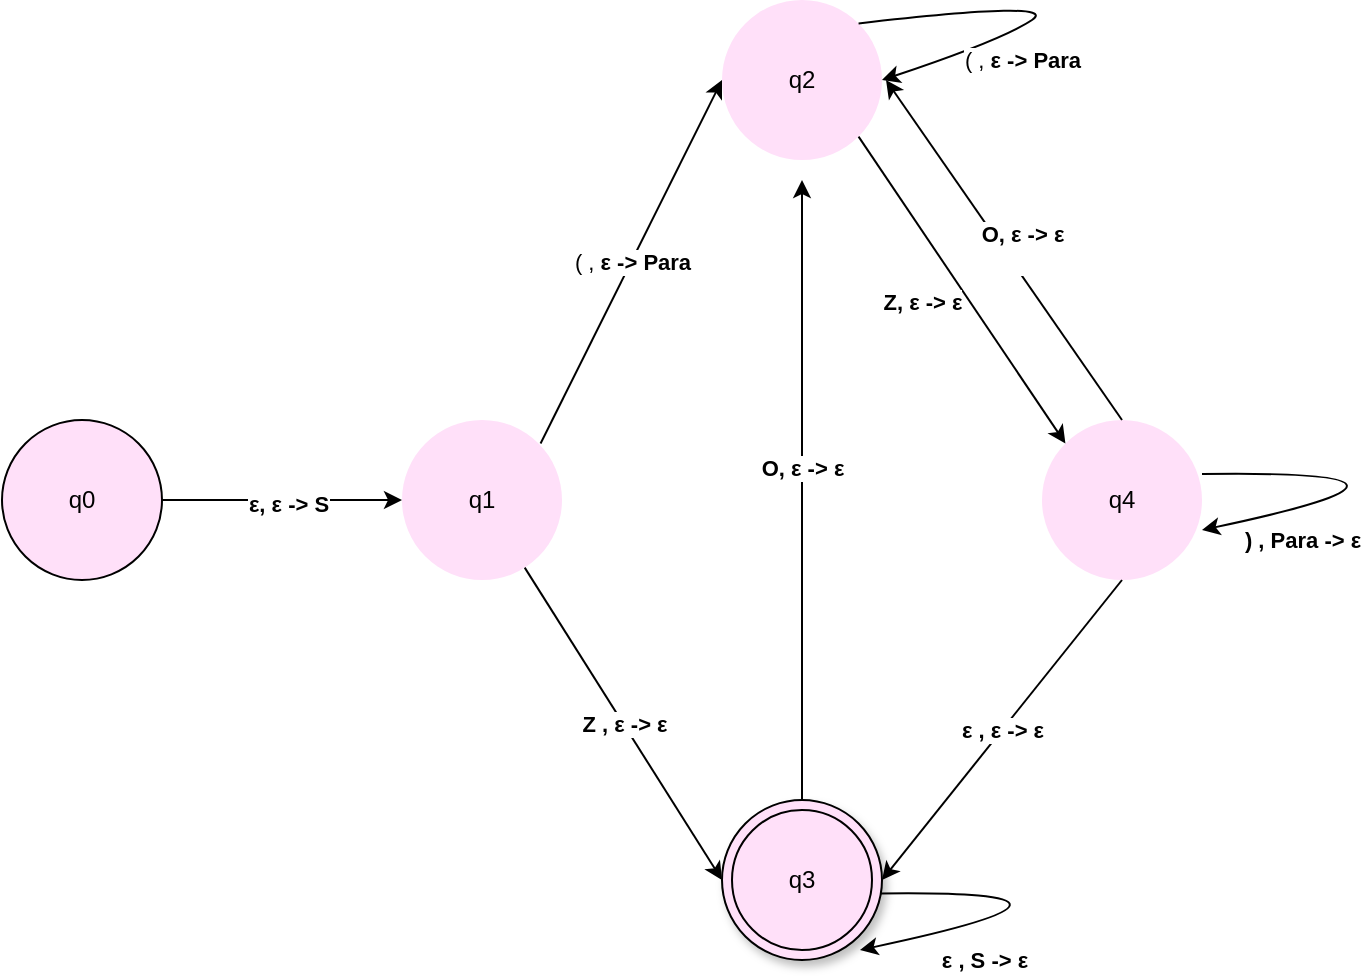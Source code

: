 <mxfile version="14.8.0"><diagram id="V1xmT-T55ewOtLKfQE8t" name="Page-1"><mxGraphModel dx="462" dy="499" grid="1" gridSize="10" guides="1" tooltips="1" connect="1" arrows="1" fold="1" page="1" pageScale="1" pageWidth="850" pageHeight="1100" math="0" shadow="0"><root><mxCell id="0"/><mxCell id="1" parent="0"/><mxCell id="GJOF_9YknlGAXZ2T85As-1" value="q0" style="ellipse;whiteSpace=wrap;html=1;aspect=fixed;fillColor=#FFE0F9;" vertex="1" parent="1"><mxGeometry x="40" y="240" width="80" height="80" as="geometry"/></mxCell><mxCell id="GJOF_9YknlGAXZ2T85As-2" value="q1" style="ellipse;whiteSpace=wrap;html=1;aspect=fixed;fillColor=#FFE0F9;strokeColor=none;" vertex="1" parent="1"><mxGeometry x="240" y="240" width="80" height="80" as="geometry"/></mxCell><mxCell id="GJOF_9YknlGAXZ2T85As-3" value="q2" style="ellipse;whiteSpace=wrap;html=1;aspect=fixed;fillColor=#FFE0F9;shadow=0;strokeColor=none;" vertex="1" parent="1"><mxGeometry x="400" y="30" width="80" height="80" as="geometry"/></mxCell><mxCell id="GJOF_9YknlGAXZ2T85As-4" value="q3" style="ellipse;whiteSpace=wrap;html=1;aspect=fixed;fillColor=#FFE0F9;shadow=1;sketch=0;" vertex="1" parent="1"><mxGeometry x="400" y="430" width="80" height="80" as="geometry"/></mxCell><mxCell id="GJOF_9YknlGAXZ2T85As-5" value="q4" style="ellipse;whiteSpace=wrap;html=1;aspect=fixed;strokeColor=none;fillColor=#FFE0F9;" vertex="1" parent="1"><mxGeometry x="560" y="240" width="80" height="80" as="geometry"/></mxCell><mxCell id="GJOF_9YknlGAXZ2T85As-7" value="" style="endArrow=classic;html=1;exitX=1;exitY=0.5;exitDx=0;exitDy=0;entryX=0;entryY=0.5;entryDx=0;entryDy=0;" edge="1" parent="1" source="GJOF_9YknlGAXZ2T85As-1" target="GJOF_9YknlGAXZ2T85As-2"><mxGeometry width="50" height="50" relative="1" as="geometry"><mxPoint x="300" y="290" as="sourcePoint"/><mxPoint x="350" y="240" as="targetPoint"/></mxGeometry></mxCell><mxCell id="GJOF_9YknlGAXZ2T85As-10" value="&lt;b&gt;&lt;span title=&quot;Greek-language text&quot; lang=&quot;el&quot;&gt;ε, &lt;/span&gt;&lt;/b&gt;&lt;b&gt;&lt;span title=&quot;Greek-language text&quot; lang=&quot;el&quot;&gt;&lt;b&gt;&lt;span title=&quot;Greek-language text&quot; lang=&quot;el&quot;&gt;ε -&amp;gt; S&lt;br&gt;&lt;/span&gt;&lt;/b&gt;&lt;/span&gt;&lt;/b&gt;" style="edgeLabel;html=1;align=center;verticalAlign=middle;resizable=0;points=[];" vertex="1" connectable="0" parent="GJOF_9YknlGAXZ2T85As-7"><mxGeometry x="0.05" y="-2" relative="1" as="geometry"><mxPoint as="offset"/></mxGeometry></mxCell><mxCell id="GJOF_9YknlGAXZ2T85As-12" value="( , &lt;b&gt;&lt;span title=&quot;Greek-language text&quot; lang=&quot;el&quot;&gt;ε -&amp;gt; Para&lt;/span&gt;&lt;/b&gt;" style="endArrow=classic;html=1;exitX=1;exitY=0;exitDx=0;exitDy=0;entryX=0;entryY=0.5;entryDx=0;entryDy=0;entryPerimeter=0;" edge="1" parent="1" target="GJOF_9YknlGAXZ2T85As-3"><mxGeometry width="50" height="50" relative="1" as="geometry"><mxPoint x="309.284" y="251.716" as="sourcePoint"/><mxPoint x="401" y="80" as="targetPoint"/></mxGeometry></mxCell><mxCell id="GJOF_9YknlGAXZ2T85As-13" value="&lt;b&gt;Z , &lt;span title=&quot;Greek-language text&quot; lang=&quot;el&quot;&gt;ε -&amp;gt; &lt;/span&gt;&lt;span title=&quot;Greek-language text&quot; lang=&quot;el&quot;&gt;&lt;span title=&quot;Greek-language text&quot; lang=&quot;el&quot;&gt;ε&lt;/span&gt;&lt;/span&gt;&lt;/b&gt;" style="endArrow=classic;html=1;entryX=0;entryY=0.5;entryDx=0;entryDy=0;" edge="1" parent="1" source="GJOF_9YknlGAXZ2T85As-2" target="GJOF_9YknlGAXZ2T85As-4"><mxGeometry width="50" height="50" relative="1" as="geometry"><mxPoint x="330" y="390" as="sourcePoint"/><mxPoint x="350" y="240" as="targetPoint"/></mxGeometry></mxCell><mxCell id="GJOF_9YknlGAXZ2T85As-19" value="" style="curved=1;endArrow=none;html=1;endFill=0;startArrow=classic;startFill=1;entryX=0.5;entryY=0;entryDx=0;entryDy=0;" edge="1" parent="1" target="GJOF_9YknlGAXZ2T85As-4"><mxGeometry width="50" height="50" relative="1" as="geometry"><mxPoint x="440" y="120" as="sourcePoint"/><mxPoint x="435.502" y="442.72" as="targetPoint"/><Array as="points"/></mxGeometry></mxCell><mxCell id="GJOF_9YknlGAXZ2T85As-21" value="&lt;b&gt;O, &lt;span title=&quot;Greek-language text&quot; lang=&quot;el&quot;&gt;ε&lt;/span&gt; -&amp;gt; &lt;span title=&quot;Greek-language text&quot; lang=&quot;el&quot;&gt;ε&lt;/span&gt;&lt;/b&gt;" style="edgeLabel;html=1;align=center;verticalAlign=middle;resizable=0;points=[];" vertex="1" connectable="0" parent="GJOF_9YknlGAXZ2T85As-19"><mxGeometry x="-0.024" y="-15" relative="1" as="geometry"><mxPoint x="15" y="-8" as="offset"/></mxGeometry></mxCell><mxCell id="GJOF_9YknlGAXZ2T85As-23" value="&lt;b&gt;&lt;span title=&quot;Greek-language text&quot; lang=&quot;el&quot;&gt;ε &lt;/span&gt;, &lt;span title=&quot;Greek-language text&quot; lang=&quot;el&quot;&gt;ε -&amp;gt;&lt;/span&gt;&lt;span title=&quot;Greek-language text&quot; lang=&quot;el&quot;&gt;&lt;span title=&quot;Greek-language text&quot; lang=&quot;el&quot;&gt; ε&lt;/span&gt;&lt;/span&gt;&lt;/b&gt;" style="endArrow=classic;html=1;exitX=0.5;exitY=1;exitDx=0;exitDy=0;entryX=1;entryY=0.5;entryDx=0;entryDy=0;" edge="1" parent="1" source="GJOF_9YknlGAXZ2T85As-5" target="GJOF_9YknlGAXZ2T85As-4"><mxGeometry width="50" height="50" relative="1" as="geometry"><mxPoint x="330" y="310" as="sourcePoint"/><mxPoint x="380" y="260" as="targetPoint"/><Array as="points"/></mxGeometry></mxCell><mxCell id="GJOF_9YknlGAXZ2T85As-24" value="" style="endArrow=classic;html=1;exitX=0.5;exitY=0;exitDx=0;exitDy=0;" edge="1" parent="1" source="GJOF_9YknlGAXZ2T85As-5"><mxGeometry width="50" height="50" relative="1" as="geometry"><mxPoint x="330" y="310" as="sourcePoint"/><mxPoint x="482" y="70" as="targetPoint"/></mxGeometry></mxCell><mxCell id="GJOF_9YknlGAXZ2T85As-25" value="&lt;b&gt;O, &lt;span title=&quot;Greek-language text&quot; lang=&quot;el&quot;&gt;&lt;span title=&quot;Greek-language text&quot; lang=&quot;el&quot;&gt;ε -&amp;gt; &lt;/span&gt;&lt;/span&gt;&lt;span title=&quot;Greek-language text&quot; lang=&quot;el&quot;&gt;&lt;span title=&quot;Greek-language text&quot; lang=&quot;el&quot;&gt;&lt;span title=&quot;Greek-language text&quot; lang=&quot;el&quot;&gt;ε&lt;/span&gt;&lt;/span&gt;&lt;/span&gt;&lt;/b&gt;&lt;div&gt;&lt;b&gt;&lt;span title=&quot;Greek-language text&quot; lang=&quot;el&quot;&gt;&lt;span title=&quot;Greek-language text&quot; lang=&quot;el&quot;&gt;&lt;br&gt;&lt;/span&gt;&lt;/span&gt;&lt;/b&gt;&lt;/div&gt;&lt;div&gt;&lt;b&gt;&lt;span title=&quot;Greek-language text&quot; lang=&quot;el&quot;&gt;&lt;span title=&quot;Greek-language text&quot; lang=&quot;el&quot;&gt;&lt;/span&gt;&lt;/span&gt;&lt;/b&gt;&lt;/div&gt;" style="edgeLabel;html=1;align=center;verticalAlign=middle;resizable=0;points=[];" vertex="1" connectable="0" parent="GJOF_9YknlGAXZ2T85As-24"><mxGeometry x="0.027" y="2" relative="1" as="geometry"><mxPoint x="12" as="offset"/></mxGeometry></mxCell><mxCell id="GJOF_9YknlGAXZ2T85As-28" value="" style="curved=1;endArrow=classic;html=1;exitX=1;exitY=0;exitDx=0;exitDy=0;entryX=1;entryY=0.5;entryDx=0;entryDy=0;" edge="1" parent="1" source="GJOF_9YknlGAXZ2T85As-3" target="GJOF_9YknlGAXZ2T85As-3"><mxGeometry width="50" height="50" relative="1" as="geometry"><mxPoint x="600" y="90" as="sourcePoint"/><mxPoint x="650" y="40" as="targetPoint"/><Array as="points"><mxPoint x="570" y="30"/><mxPoint x="540" y="50"/></Array></mxGeometry></mxCell><mxCell id="GJOF_9YknlGAXZ2T85As-29" value="&lt;div&gt;( , &lt;b&gt;&lt;span title=&quot;Greek-language text&quot; lang=&quot;el&quot;&gt;ε -&amp;gt; Para&lt;/span&gt;&lt;/b&gt;&lt;br&gt;&lt;/div&gt;" style="edgeLabel;html=1;align=center;verticalAlign=middle;resizable=0;points=[];" vertex="1" connectable="0" parent="GJOF_9YknlGAXZ2T85As-28"><mxGeometry x="-0.47" y="-7" relative="1" as="geometry"><mxPoint x="28" y="17" as="offset"/></mxGeometry></mxCell><mxCell id="GJOF_9YknlGAXZ2T85As-33" value="" style="ellipse;whiteSpace=wrap;html=1;aspect=fixed;shadow=0;sketch=0;strokeColor=#000000;fillColor=none;strokeWidth=1;" vertex="1" parent="1"><mxGeometry x="405" y="435" width="70" height="70" as="geometry"/></mxCell><mxCell id="GJOF_9YknlGAXZ2T85As-34" value="" style="curved=1;endArrow=classic;html=1;exitX=1;exitY=0;exitDx=0;exitDy=0;" edge="1" parent="1"><mxGeometry width="50" height="50" relative="1" as="geometry"><mxPoint x="479" y="476.72" as="sourcePoint"/><mxPoint x="469" y="505" as="targetPoint"/><Array as="points"><mxPoint x="610.716" y="475.004"/></Array></mxGeometry></mxCell><mxCell id="GJOF_9YknlGAXZ2T85As-35" value="&lt;div&gt;&lt;b&gt;&lt;span title=&quot;Greek-language text&quot; lang=&quot;el&quot;&gt;ε , S&lt;/span&gt;&lt;span title=&quot;Greek-language text&quot; lang=&quot;el&quot;&gt;&lt;/span&gt;&lt;/b&gt;&lt;b&gt;&lt;span title=&quot;Greek-language text&quot; lang=&quot;el&quot;&gt; -&amp;gt; &lt;/span&gt;&lt;/b&gt;&lt;b&gt;&lt;span title=&quot;Greek-language text&quot; lang=&quot;el&quot;&gt;ε&lt;/span&gt;&lt;/b&gt;&lt;/div&gt;" style="edgeLabel;html=1;align=center;verticalAlign=middle;resizable=0;points=[];" vertex="1" connectable="0" parent="GJOF_9YknlGAXZ2T85As-34"><mxGeometry x="-0.47" y="-7" relative="1" as="geometry"><mxPoint x="-22" y="27" as="offset"/></mxGeometry></mxCell><mxCell id="GJOF_9YknlGAXZ2T85As-37" value="&lt;b&gt;Z, &lt;span title=&quot;Greek-language text&quot; lang=&quot;el&quot;&gt;ε -&amp;gt; &lt;/span&gt;&lt;span title=&quot;Greek-language text&quot; lang=&quot;el&quot;&gt;&lt;span title=&quot;Greek-language text&quot; lang=&quot;el&quot;&gt;ε&lt;/span&gt;&lt;/span&gt;&lt;/b&gt;" style="endArrow=classic;html=1;entryX=0;entryY=0;entryDx=0;entryDy=0;exitX=1;exitY=1;exitDx=0;exitDy=0;" edge="1" parent="1" source="GJOF_9YknlGAXZ2T85As-3" target="GJOF_9YknlGAXZ2T85As-5"><mxGeometry x="-0.076" y="-19" width="50" height="50" relative="1" as="geometry"><mxPoint x="460.0" y="105.0" as="sourcePoint"/><mxPoint x="558.64" y="261.18" as="targetPoint"/><mxPoint y="1" as="offset"/></mxGeometry></mxCell><mxCell id="GJOF_9YknlGAXZ2T85As-38" value="" style="curved=1;endArrow=classic;html=1;exitX=1;exitY=0.338;exitDx=0;exitDy=0;exitPerimeter=0;" edge="1" parent="1" source="GJOF_9YknlGAXZ2T85As-5"><mxGeometry width="50" height="50" relative="1" as="geometry"><mxPoint x="650" y="266.72" as="sourcePoint"/><mxPoint x="640" y="295" as="targetPoint"/><Array as="points"><mxPoint x="781.716" y="265.004"/></Array></mxGeometry></mxCell><mxCell id="GJOF_9YknlGAXZ2T85As-39" value="&lt;div&gt;&lt;b&gt;&lt;span title=&quot;Greek-language text&quot; lang=&quot;el&quot;&gt;) , Para &lt;/span&gt;&lt;span title=&quot;Greek-language text&quot; lang=&quot;el&quot;&gt;&lt;/span&gt;&lt;/b&gt;&lt;b&gt;&lt;span title=&quot;Greek-language text&quot; lang=&quot;el&quot;&gt;-&amp;gt;&lt;/span&gt;&lt;/b&gt;&lt;b&gt;&lt;span title=&quot;Greek-language text&quot; lang=&quot;el&quot;&gt; ε&lt;/span&gt;&lt;/b&gt;&lt;/div&gt;" style="edgeLabel;html=1;align=center;verticalAlign=middle;resizable=0;points=[];" vertex="1" connectable="0" parent="GJOF_9YknlGAXZ2T85As-38"><mxGeometry x="-0.47" y="-7" relative="1" as="geometry"><mxPoint x="-26" y="27" as="offset"/></mxGeometry></mxCell></root></mxGraphModel></diagram></mxfile>